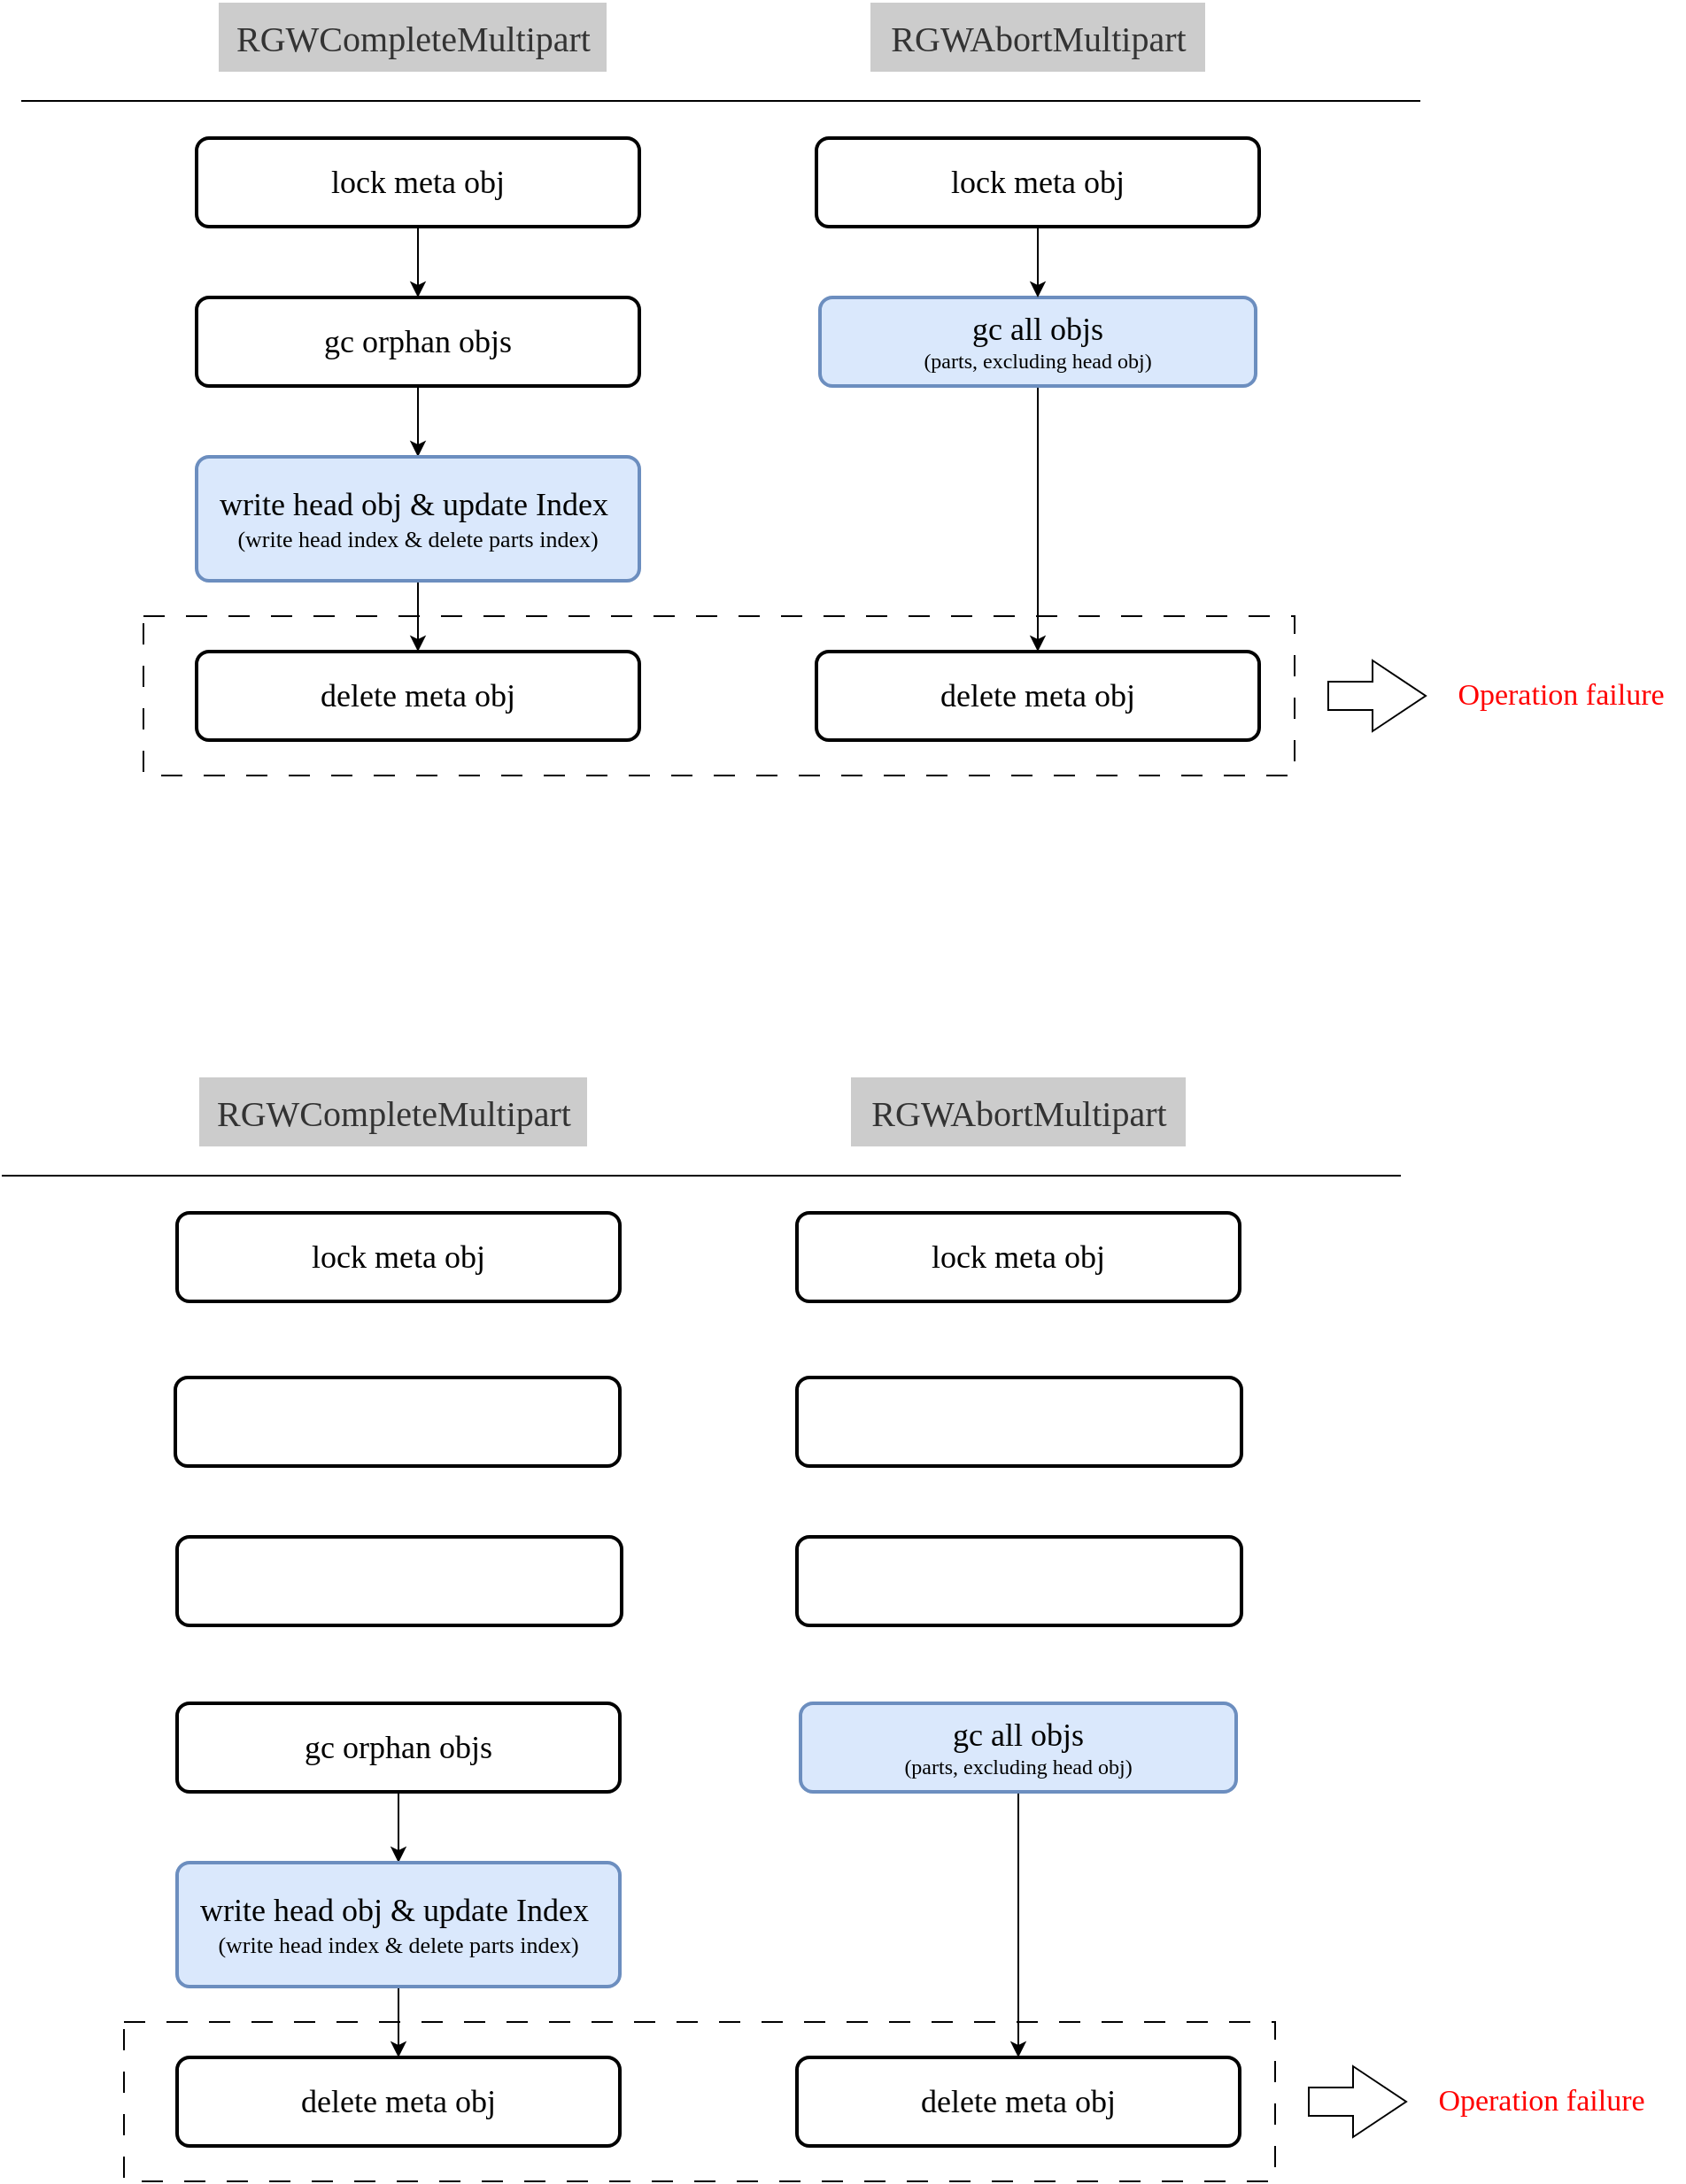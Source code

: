<mxfile version="26.0.16">
  <diagram name="第 1 页" id="vI41SMqubiYKWCJLX_XH">
    <mxGraphModel dx="2261" dy="819" grid="1" gridSize="10" guides="1" tooltips="1" connect="1" arrows="1" fold="1" page="1" pageScale="1" pageWidth="827" pageHeight="1169" math="0" shadow="0">
      <root>
        <mxCell id="0" />
        <mxCell id="1" parent="0" />
        <mxCell id="Ifww3QB6uW8QrBHeK7YU-22" value="" style="group" vertex="1" connectable="0" parent="1">
          <mxGeometry x="-39" y="193" width="939" height="437" as="geometry" />
        </mxCell>
        <mxCell id="Ifww3QB6uW8QrBHeK7YU-16" value="" style="rounded=0;whiteSpace=wrap;html=1;dashed=1;dashPattern=12 12;" vertex="1" parent="Ifww3QB6uW8QrBHeK7YU-22">
          <mxGeometry x="69" y="347" width="650" height="90" as="geometry" />
        </mxCell>
        <mxCell id="Ifww3QB6uW8QrBHeK7YU-12" value="" style="edgeStyle=orthogonalEdgeStyle;rounded=0;orthogonalLoop=1;jettySize=auto;html=1;" edge="1" parent="Ifww3QB6uW8QrBHeK7YU-22" source="Ifww3QB6uW8QrBHeK7YU-4" target="Ifww3QB6uW8QrBHeK7YU-7">
          <mxGeometry relative="1" as="geometry" />
        </mxCell>
        <mxCell id="Ifww3QB6uW8QrBHeK7YU-4" value="&lt;font style=&quot;font-size: 18px;&quot; face=&quot;Times New Roman&quot;&gt;gc orphan objs&lt;/font&gt;" style="rounded=1;whiteSpace=wrap;html=1;absoluteArcSize=1;arcSize=14;strokeWidth=2;" vertex="1" parent="Ifww3QB6uW8QrBHeK7YU-22">
          <mxGeometry x="99" y="167" width="250" height="50" as="geometry" />
        </mxCell>
        <mxCell id="Ifww3QB6uW8QrBHeK7YU-15" style="edgeStyle=orthogonalEdgeStyle;rounded=0;orthogonalLoop=1;jettySize=auto;html=1;entryX=0.5;entryY=0;entryDx=0;entryDy=0;" edge="1" parent="Ifww3QB6uW8QrBHeK7YU-22" source="Ifww3QB6uW8QrBHeK7YU-5" target="Ifww3QB6uW8QrBHeK7YU-10">
          <mxGeometry relative="1" as="geometry" />
        </mxCell>
        <mxCell id="Ifww3QB6uW8QrBHeK7YU-5" value="&lt;font style=&quot;font-size: 18px;&quot; face=&quot;Times New Roman&quot;&gt;gc all objs&lt;/font&gt;&lt;div&gt;&lt;font face=&quot;Times New Roman&quot;&gt;(parts, excluding head obj)&lt;/font&gt;&lt;/div&gt;" style="rounded=1;whiteSpace=wrap;html=1;absoluteArcSize=1;arcSize=14;strokeWidth=2;fillColor=#dae8fc;strokeColor=#6c8ebf;" vertex="1" parent="Ifww3QB6uW8QrBHeK7YU-22">
          <mxGeometry x="451" y="167" width="246" height="50" as="geometry" />
        </mxCell>
        <mxCell id="Ifww3QB6uW8QrBHeK7YU-11" value="" style="edgeStyle=orthogonalEdgeStyle;rounded=0;orthogonalLoop=1;jettySize=auto;html=1;" edge="1" parent="Ifww3QB6uW8QrBHeK7YU-22" source="Ifww3QB6uW8QrBHeK7YU-6" target="Ifww3QB6uW8QrBHeK7YU-4">
          <mxGeometry relative="1" as="geometry" />
        </mxCell>
        <mxCell id="Ifww3QB6uW8QrBHeK7YU-6" value="&lt;span style=&quot;font-family: &amp;quot;Times New Roman&amp;quot;; font-size: 18px;&quot;&gt;lock meta obj&lt;/span&gt;" style="rounded=1;whiteSpace=wrap;html=1;absoluteArcSize=1;arcSize=14;strokeWidth=2;" vertex="1" parent="Ifww3QB6uW8QrBHeK7YU-22">
          <mxGeometry x="99" y="77" width="250" height="50" as="geometry" />
        </mxCell>
        <mxCell id="Ifww3QB6uW8QrBHeK7YU-13" value="" style="edgeStyle=orthogonalEdgeStyle;rounded=0;orthogonalLoop=1;jettySize=auto;html=1;" edge="1" parent="Ifww3QB6uW8QrBHeK7YU-22" source="Ifww3QB6uW8QrBHeK7YU-7" target="Ifww3QB6uW8QrBHeK7YU-8">
          <mxGeometry relative="1" as="geometry" />
        </mxCell>
        <mxCell id="Ifww3QB6uW8QrBHeK7YU-7" value="&lt;font face=&quot;Times New Roman&quot;&gt;&lt;span style=&quot;font-size: 18px;&quot;&gt;write head obj &amp;amp; update Index&amp;nbsp;&lt;/span&gt;&lt;/font&gt;&lt;div&gt;&lt;font style=&quot;font-size: 13px;&quot; face=&quot;Times New Roman&quot;&gt;(write head index &amp;amp; delete parts index)&lt;/font&gt;&lt;/div&gt;" style="rounded=1;whiteSpace=wrap;html=1;absoluteArcSize=1;arcSize=14;strokeWidth=2;fillColor=#dae8fc;strokeColor=#6c8ebf;" vertex="1" parent="Ifww3QB6uW8QrBHeK7YU-22">
          <mxGeometry x="99" y="257" width="250" height="70" as="geometry" />
        </mxCell>
        <mxCell id="Ifww3QB6uW8QrBHeK7YU-8" value="&lt;font face=&quot;Times New Roman&quot;&gt;&lt;span style=&quot;font-size: 18px;&quot;&gt;delete meta obj&lt;/span&gt;&lt;/font&gt;" style="rounded=1;whiteSpace=wrap;html=1;absoluteArcSize=1;arcSize=14;strokeWidth=2;" vertex="1" parent="Ifww3QB6uW8QrBHeK7YU-22">
          <mxGeometry x="99" y="367" width="250" height="50" as="geometry" />
        </mxCell>
        <mxCell id="Ifww3QB6uW8QrBHeK7YU-14" value="" style="edgeStyle=orthogonalEdgeStyle;rounded=0;orthogonalLoop=1;jettySize=auto;html=1;" edge="1" parent="Ifww3QB6uW8QrBHeK7YU-22" source="Ifww3QB6uW8QrBHeK7YU-9" target="Ifww3QB6uW8QrBHeK7YU-5">
          <mxGeometry relative="1" as="geometry" />
        </mxCell>
        <mxCell id="Ifww3QB6uW8QrBHeK7YU-9" value="&lt;span style=&quot;font-family: &amp;quot;Times New Roman&amp;quot;; font-size: 18px;&quot;&gt;lock meta obj&lt;/span&gt;" style="rounded=1;whiteSpace=wrap;html=1;absoluteArcSize=1;arcSize=14;strokeWidth=2;" vertex="1" parent="Ifww3QB6uW8QrBHeK7YU-22">
          <mxGeometry x="449" y="77" width="250" height="50" as="geometry" />
        </mxCell>
        <mxCell id="Ifww3QB6uW8QrBHeK7YU-10" value="&lt;font face=&quot;Times New Roman&quot;&gt;&lt;span style=&quot;font-size: 18px;&quot;&gt;delete meta obj&lt;/span&gt;&lt;/font&gt;" style="rounded=1;whiteSpace=wrap;html=1;absoluteArcSize=1;arcSize=14;strokeWidth=2;" vertex="1" parent="Ifww3QB6uW8QrBHeK7YU-22">
          <mxGeometry x="449" y="367" width="250" height="50" as="geometry" />
        </mxCell>
        <mxCell id="Ifww3QB6uW8QrBHeK7YU-17" value="&lt;font style=&quot;font-size: 17px; color: rgb(255, 0, 0);&quot; face=&quot;Times New Roman&quot;&gt;Operation failure&lt;/font&gt;" style="text;html=1;align=center;verticalAlign=middle;resizable=0;points=[];autosize=1;strokeColor=none;fillColor=none;" vertex="1" parent="Ifww3QB6uW8QrBHeK7YU-22">
          <mxGeometry x="799" y="377" width="140" height="30" as="geometry" />
        </mxCell>
        <mxCell id="Ifww3QB6uW8QrBHeK7YU-18" value="" style="html=1;shadow=0;dashed=0;align=center;verticalAlign=middle;shape=mxgraph.arrows2.arrow;dy=0.6;dx=30;notch=0;" vertex="1" parent="Ifww3QB6uW8QrBHeK7YU-22">
          <mxGeometry x="738" y="372" width="55" height="40" as="geometry" />
        </mxCell>
        <mxCell id="Ifww3QB6uW8QrBHeK7YU-19" value="" style="endArrow=none;html=1;rounded=0;" edge="1" parent="Ifww3QB6uW8QrBHeK7YU-22">
          <mxGeometry width="50" height="50" relative="1" as="geometry">
            <mxPoint y="56" as="sourcePoint" />
            <mxPoint x="790" y="56" as="targetPoint" />
          </mxGeometry>
        </mxCell>
        <mxCell id="Ifww3QB6uW8QrBHeK7YU-20" value="RGWCompleteMultipart" style="text;html=1;align=center;verticalAlign=middle;resizable=0;points=[];autosize=1;strokeColor=#FFFFFF;fillColor=#CCCCCC;fontFamily=Times New Roman;fontSize=20;fontColor=#333333;" vertex="1" parent="Ifww3QB6uW8QrBHeK7YU-22">
          <mxGeometry x="111" width="220" height="40" as="geometry" />
        </mxCell>
        <mxCell id="Ifww3QB6uW8QrBHeK7YU-21" value="RGWAbortMultipart" style="text;html=1;align=center;verticalAlign=middle;resizable=0;points=[];autosize=1;strokeColor=#FFFFFF;fillColor=#CCCCCC;fontFamily=Times New Roman;fontSize=20;fontColor=#333333;" vertex="1" parent="Ifww3QB6uW8QrBHeK7YU-22">
          <mxGeometry x="479" width="190" height="40" as="geometry" />
        </mxCell>
        <mxCell id="Ifww3QB6uW8QrBHeK7YU-23" value="" style="group;movable=1;resizable=1;rotatable=1;deletable=1;editable=1;locked=0;connectable=1;" vertex="1" connectable="0" parent="1">
          <mxGeometry x="-50" y="800" width="939" height="437" as="geometry" />
        </mxCell>
        <mxCell id="Ifww3QB6uW8QrBHeK7YU-24" value="" style="rounded=0;whiteSpace=wrap;html=1;dashed=1;dashPattern=12 12;" vertex="1" parent="Ifww3QB6uW8QrBHeK7YU-23">
          <mxGeometry x="69" y="534" width="650" height="90" as="geometry" />
        </mxCell>
        <mxCell id="Ifww3QB6uW8QrBHeK7YU-25" value="" style="edgeStyle=orthogonalEdgeStyle;rounded=0;orthogonalLoop=1;jettySize=auto;html=1;" edge="1" parent="Ifww3QB6uW8QrBHeK7YU-23" source="Ifww3QB6uW8QrBHeK7YU-26" target="Ifww3QB6uW8QrBHeK7YU-32">
          <mxGeometry relative="1" as="geometry" />
        </mxCell>
        <mxCell id="Ifww3QB6uW8QrBHeK7YU-26" value="&lt;font style=&quot;font-size: 18px;&quot; face=&quot;Times New Roman&quot;&gt;gc orphan objs&lt;/font&gt;" style="rounded=1;whiteSpace=wrap;html=1;absoluteArcSize=1;arcSize=14;strokeWidth=2;" vertex="1" parent="Ifww3QB6uW8QrBHeK7YU-23">
          <mxGeometry x="99" y="354" width="250" height="50" as="geometry" />
        </mxCell>
        <mxCell id="Ifww3QB6uW8QrBHeK7YU-27" style="edgeStyle=orthogonalEdgeStyle;rounded=0;orthogonalLoop=1;jettySize=auto;html=1;entryX=0.5;entryY=0;entryDx=0;entryDy=0;" edge="1" parent="Ifww3QB6uW8QrBHeK7YU-23" source="Ifww3QB6uW8QrBHeK7YU-28" target="Ifww3QB6uW8QrBHeK7YU-36">
          <mxGeometry relative="1" as="geometry" />
        </mxCell>
        <mxCell id="Ifww3QB6uW8QrBHeK7YU-28" value="&lt;font style=&quot;font-size: 18px;&quot; face=&quot;Times New Roman&quot;&gt;gc all objs&lt;/font&gt;&lt;div&gt;&lt;font face=&quot;Times New Roman&quot;&gt;(parts, excluding head obj)&lt;/font&gt;&lt;/div&gt;" style="rounded=1;whiteSpace=wrap;html=1;absoluteArcSize=1;arcSize=14;strokeWidth=2;fillColor=#dae8fc;strokeColor=#6c8ebf;" vertex="1" parent="Ifww3QB6uW8QrBHeK7YU-23">
          <mxGeometry x="451" y="354" width="246" height="50" as="geometry" />
        </mxCell>
        <mxCell id="Ifww3QB6uW8QrBHeK7YU-30" value="&lt;span style=&quot;font-family: &amp;quot;Times New Roman&amp;quot;; font-size: 18px;&quot;&gt;lock meta obj&lt;/span&gt;" style="rounded=1;whiteSpace=wrap;html=1;absoluteArcSize=1;arcSize=14;strokeWidth=2;" vertex="1" parent="Ifww3QB6uW8QrBHeK7YU-23">
          <mxGeometry x="99" y="77" width="250" height="50" as="geometry" />
        </mxCell>
        <mxCell id="Ifww3QB6uW8QrBHeK7YU-31" value="" style="edgeStyle=orthogonalEdgeStyle;rounded=0;orthogonalLoop=1;jettySize=auto;html=1;" edge="1" parent="Ifww3QB6uW8QrBHeK7YU-23" source="Ifww3QB6uW8QrBHeK7YU-32" target="Ifww3QB6uW8QrBHeK7YU-33">
          <mxGeometry relative="1" as="geometry" />
        </mxCell>
        <mxCell id="Ifww3QB6uW8QrBHeK7YU-32" value="&lt;font face=&quot;Times New Roman&quot;&gt;&lt;span style=&quot;font-size: 18px;&quot;&gt;write head obj &amp;amp; update Index&amp;nbsp;&lt;/span&gt;&lt;/font&gt;&lt;div&gt;&lt;font style=&quot;font-size: 13px;&quot; face=&quot;Times New Roman&quot;&gt;(write head index &amp;amp; delete parts index)&lt;/font&gt;&lt;/div&gt;" style="rounded=1;whiteSpace=wrap;html=1;absoluteArcSize=1;arcSize=14;strokeWidth=2;fillColor=#dae8fc;strokeColor=#6c8ebf;" vertex="1" parent="Ifww3QB6uW8QrBHeK7YU-23">
          <mxGeometry x="99" y="444" width="250" height="70" as="geometry" />
        </mxCell>
        <mxCell id="Ifww3QB6uW8QrBHeK7YU-33" value="&lt;font face=&quot;Times New Roman&quot;&gt;&lt;span style=&quot;font-size: 18px;&quot;&gt;delete meta obj&lt;/span&gt;&lt;/font&gt;" style="rounded=1;whiteSpace=wrap;html=1;absoluteArcSize=1;arcSize=14;strokeWidth=2;" vertex="1" parent="Ifww3QB6uW8QrBHeK7YU-23">
          <mxGeometry x="99" y="554" width="250" height="50" as="geometry" />
        </mxCell>
        <mxCell id="Ifww3QB6uW8QrBHeK7YU-35" value="&lt;span style=&quot;font-family: &amp;quot;Times New Roman&amp;quot;; font-size: 18px;&quot;&gt;lock meta obj&lt;/span&gt;" style="rounded=1;whiteSpace=wrap;html=1;absoluteArcSize=1;arcSize=14;strokeWidth=2;" vertex="1" parent="Ifww3QB6uW8QrBHeK7YU-23">
          <mxGeometry x="449" y="77" width="250" height="50" as="geometry" />
        </mxCell>
        <mxCell id="Ifww3QB6uW8QrBHeK7YU-36" value="&lt;font face=&quot;Times New Roman&quot;&gt;&lt;span style=&quot;font-size: 18px;&quot;&gt;delete meta obj&lt;/span&gt;&lt;/font&gt;" style="rounded=1;whiteSpace=wrap;html=1;absoluteArcSize=1;arcSize=14;strokeWidth=2;" vertex="1" parent="Ifww3QB6uW8QrBHeK7YU-23">
          <mxGeometry x="449" y="554" width="250" height="50" as="geometry" />
        </mxCell>
        <mxCell id="Ifww3QB6uW8QrBHeK7YU-37" value="&lt;font style=&quot;font-size: 17px; color: rgb(255, 0, 0);&quot; face=&quot;Times New Roman&quot;&gt;Operation failure&lt;/font&gt;" style="text;html=1;align=center;verticalAlign=middle;resizable=0;points=[];autosize=1;strokeColor=none;fillColor=none;" vertex="1" parent="Ifww3QB6uW8QrBHeK7YU-23">
          <mxGeometry x="799" y="564" width="140" height="30" as="geometry" />
        </mxCell>
        <mxCell id="Ifww3QB6uW8QrBHeK7YU-38" value="" style="html=1;shadow=0;dashed=0;align=center;verticalAlign=middle;shape=mxgraph.arrows2.arrow;dy=0.6;dx=30;notch=0;" vertex="1" parent="Ifww3QB6uW8QrBHeK7YU-23">
          <mxGeometry x="738" y="559" width="55" height="40" as="geometry" />
        </mxCell>
        <mxCell id="Ifww3QB6uW8QrBHeK7YU-39" value="" style="endArrow=none;html=1;rounded=0;" edge="1" parent="Ifww3QB6uW8QrBHeK7YU-23">
          <mxGeometry width="50" height="50" relative="1" as="geometry">
            <mxPoint y="56" as="sourcePoint" />
            <mxPoint x="790" y="56" as="targetPoint" />
          </mxGeometry>
        </mxCell>
        <mxCell id="Ifww3QB6uW8QrBHeK7YU-40" value="RGWCompleteMultipart" style="text;html=1;align=center;verticalAlign=middle;resizable=0;points=[];autosize=1;strokeColor=#FFFFFF;fillColor=#CCCCCC;fontFamily=Times New Roman;fontSize=20;fontColor=#333333;" vertex="1" parent="Ifww3QB6uW8QrBHeK7YU-23">
          <mxGeometry x="111" width="220" height="40" as="geometry" />
        </mxCell>
        <mxCell id="Ifww3QB6uW8QrBHeK7YU-41" value="RGWAbortMultipart" style="text;html=1;align=center;verticalAlign=middle;resizable=0;points=[];autosize=1;strokeColor=#FFFFFF;fillColor=#CCCCCC;fontFamily=Times New Roman;fontSize=20;fontColor=#333333;" vertex="1" parent="Ifww3QB6uW8QrBHeK7YU-23">
          <mxGeometry x="479" width="190" height="40" as="geometry" />
        </mxCell>
        <mxCell id="Ifww3QB6uW8QrBHeK7YU-43" value="" style="rounded=1;whiteSpace=wrap;html=1;absoluteArcSize=1;arcSize=14;strokeWidth=2;" vertex="1" parent="Ifww3QB6uW8QrBHeK7YU-23">
          <mxGeometry x="98" y="170" width="251" height="50" as="geometry" />
        </mxCell>
        <mxCell id="Ifww3QB6uW8QrBHeK7YU-44" value="" style="rounded=1;whiteSpace=wrap;html=1;absoluteArcSize=1;arcSize=14;strokeWidth=2;" vertex="1" parent="Ifww3QB6uW8QrBHeK7YU-23">
          <mxGeometry x="99" y="260" width="251" height="50" as="geometry" />
        </mxCell>
        <mxCell id="Ifww3QB6uW8QrBHeK7YU-45" value="" style="rounded=1;whiteSpace=wrap;html=1;absoluteArcSize=1;arcSize=14;strokeWidth=2;" vertex="1" parent="Ifww3QB6uW8QrBHeK7YU-23">
          <mxGeometry x="449" y="170" width="251" height="50" as="geometry" />
        </mxCell>
        <mxCell id="Ifww3QB6uW8QrBHeK7YU-46" value="" style="rounded=1;whiteSpace=wrap;html=1;absoluteArcSize=1;arcSize=14;strokeWidth=2;" vertex="1" parent="Ifww3QB6uW8QrBHeK7YU-23">
          <mxGeometry x="449" y="260" width="251" height="50" as="geometry" />
        </mxCell>
      </root>
    </mxGraphModel>
  </diagram>
</mxfile>
